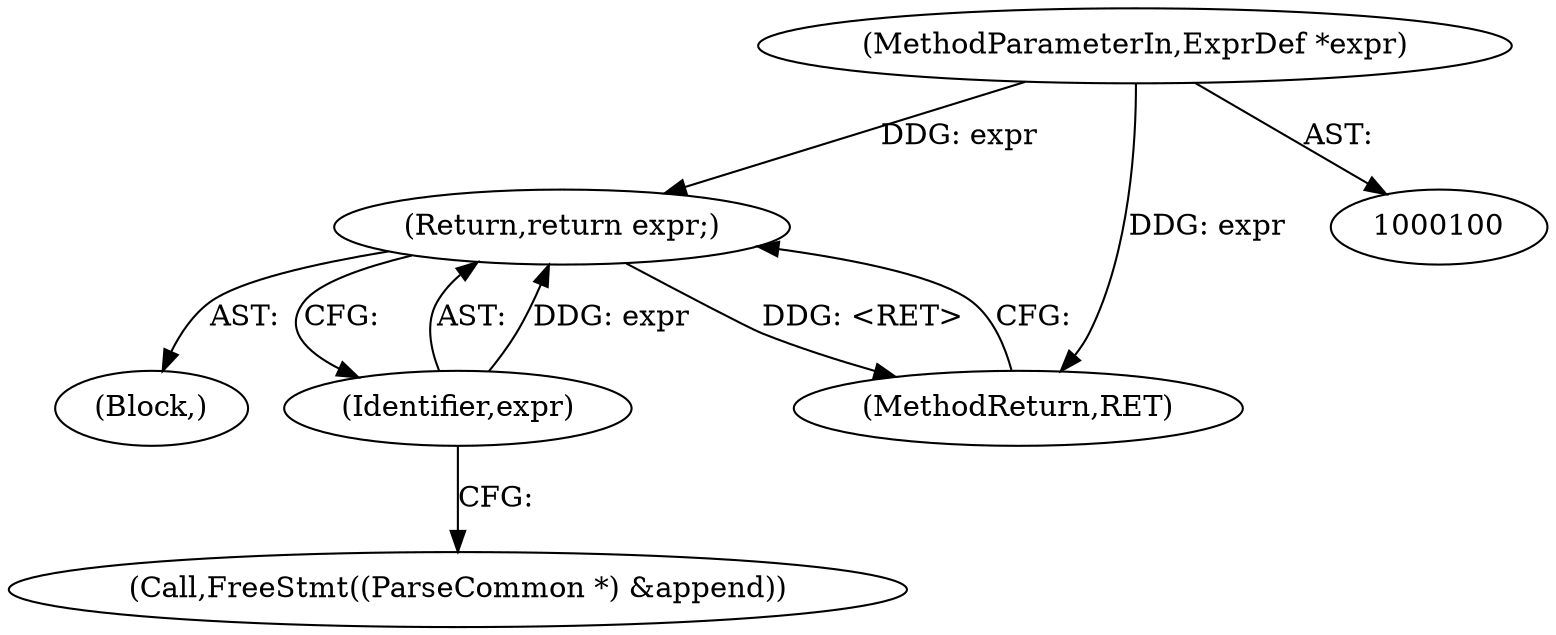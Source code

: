 digraph "0_libxkbcommon_c1e5ac16e77a21f87bdf3bc4dea61b037a17dddb@pointer" {
"1000152" [label="(Return,return expr;)"];
"1000153" [label="(Identifier,expr)"];
"1000101" [label="(MethodParameterIn,ExprDef *expr)"];
"1000103" [label="(Block,)"];
"1000101" [label="(MethodParameterIn,ExprDef *expr)"];
"1000153" [label="(Identifier,expr)"];
"1000152" [label="(Return,return expr;)"];
"1000147" [label="(Call,FreeStmt((ParseCommon *) &append))"];
"1000154" [label="(MethodReturn,RET)"];
"1000152" -> "1000103"  [label="AST: "];
"1000152" -> "1000153"  [label="CFG: "];
"1000153" -> "1000152"  [label="AST: "];
"1000154" -> "1000152"  [label="CFG: "];
"1000152" -> "1000154"  [label="DDG: <RET>"];
"1000153" -> "1000152"  [label="DDG: expr"];
"1000101" -> "1000152"  [label="DDG: expr"];
"1000153" -> "1000147"  [label="CFG: "];
"1000101" -> "1000100"  [label="AST: "];
"1000101" -> "1000154"  [label="DDG: expr"];
}

